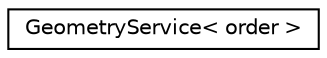 digraph "Graphical Class Hierarchy"
{
  edge [fontname="Helvetica",fontsize="10",labelfontname="Helvetica",labelfontsize="10"];
  node [fontname="Helvetica",fontsize="10",shape=record];
  rankdir="LR";
  Node0 [label="GeometryService\< order \>",height=0.2,width=0.4,color="black", fillcolor="white", style="filled",URL="$classGeometryService.html"];
}
